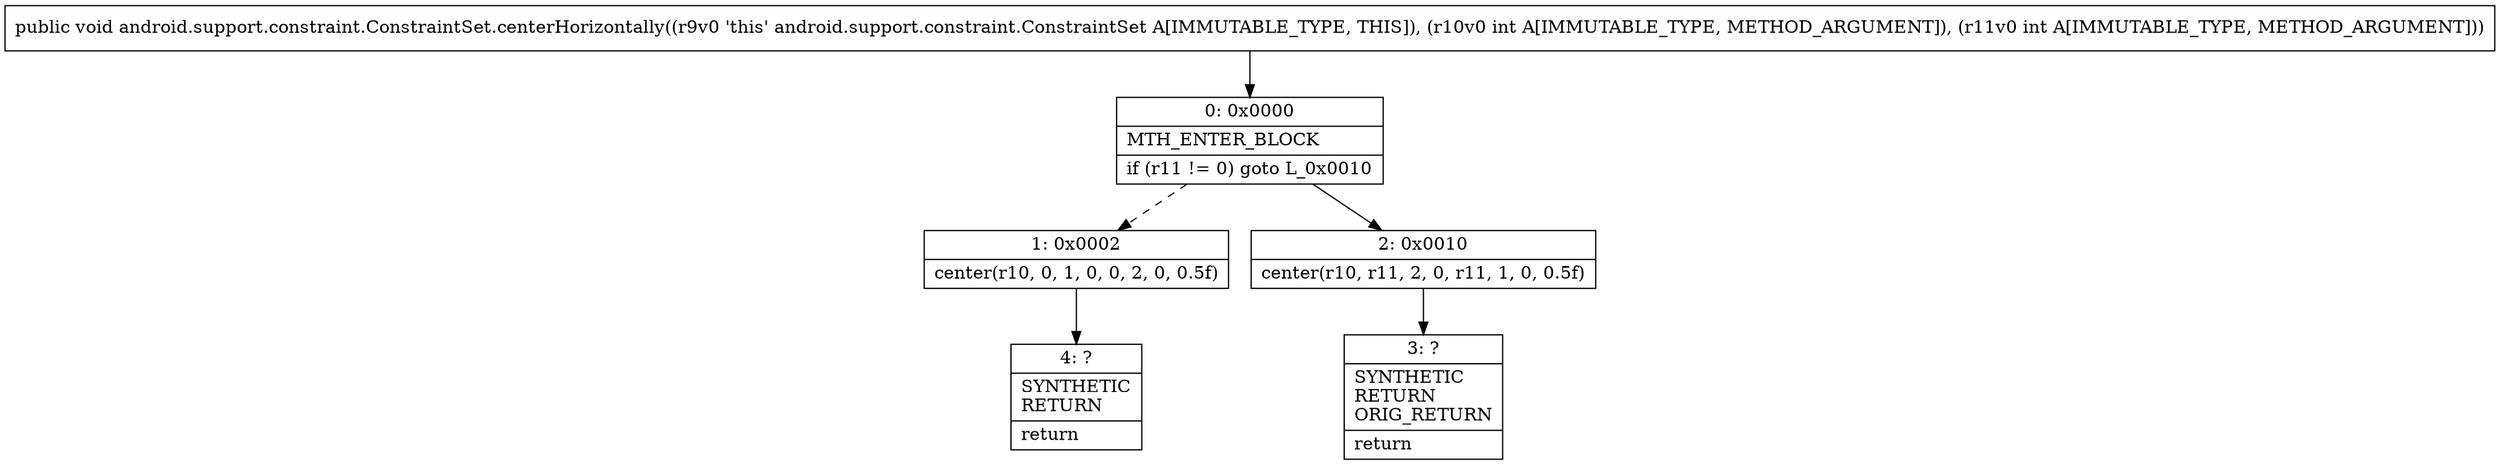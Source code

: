 digraph "CFG forandroid.support.constraint.ConstraintSet.centerHorizontally(II)V" {
Node_0 [shape=record,label="{0\:\ 0x0000|MTH_ENTER_BLOCK\l|if (r11 != 0) goto L_0x0010\l}"];
Node_1 [shape=record,label="{1\:\ 0x0002|center(r10, 0, 1, 0, 0, 2, 0, 0.5f)\l}"];
Node_2 [shape=record,label="{2\:\ 0x0010|center(r10, r11, 2, 0, r11, 1, 0, 0.5f)\l}"];
Node_3 [shape=record,label="{3\:\ ?|SYNTHETIC\lRETURN\lORIG_RETURN\l|return\l}"];
Node_4 [shape=record,label="{4\:\ ?|SYNTHETIC\lRETURN\l|return\l}"];
MethodNode[shape=record,label="{public void android.support.constraint.ConstraintSet.centerHorizontally((r9v0 'this' android.support.constraint.ConstraintSet A[IMMUTABLE_TYPE, THIS]), (r10v0 int A[IMMUTABLE_TYPE, METHOD_ARGUMENT]), (r11v0 int A[IMMUTABLE_TYPE, METHOD_ARGUMENT])) }"];
MethodNode -> Node_0;
Node_0 -> Node_1[style=dashed];
Node_0 -> Node_2;
Node_1 -> Node_4;
Node_2 -> Node_3;
}

